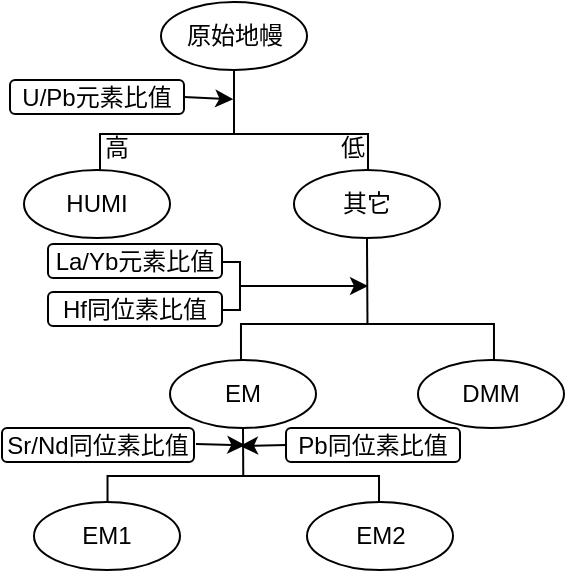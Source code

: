 <mxfile version="26.0.4">
  <diagram name="第 1 页" id="gjINg1IJyNRDuI-0agfB">
    <mxGraphModel dx="826" dy="456" grid="0" gridSize="10" guides="1" tooltips="1" connect="1" arrows="1" fold="1" page="1" pageScale="1" pageWidth="827" pageHeight="1169" math="0" shadow="0">
      <root>
        <mxCell id="0" />
        <mxCell id="1" parent="0" />
        <mxCell id="4MZeoHrBGx3ADns-Izul-1" value="U/Pb元素比值" style="rounded=1;whiteSpace=wrap;html=1;" vertex="1" parent="1">
          <mxGeometry x="163" y="107" width="87" height="17" as="geometry" />
        </mxCell>
        <mxCell id="4MZeoHrBGx3ADns-Izul-6" value="原始地幔" style="ellipse;whiteSpace=wrap;html=1;" vertex="1" parent="1">
          <mxGeometry x="238.5" y="68" width="73" height="34" as="geometry" />
        </mxCell>
        <mxCell id="4MZeoHrBGx3ADns-Izul-7" value="" style="endArrow=classic;html=1;rounded=0;exitX=1;exitY=0.5;exitDx=0;exitDy=0;entryX=0.157;entryY=0.508;entryDx=0;entryDy=0;entryPerimeter=0;" edge="1" parent="1" source="4MZeoHrBGx3ADns-Izul-1">
          <mxGeometry width="50" height="50" relative="1" as="geometry">
            <mxPoint x="235.99" y="83" as="sourcePoint" />
            <mxPoint x="274.662" y="116.618" as="targetPoint" />
          </mxGeometry>
        </mxCell>
        <mxCell id="4MZeoHrBGx3ADns-Izul-9" value="HUMI" style="ellipse;whiteSpace=wrap;html=1;" vertex="1" parent="1">
          <mxGeometry x="170" y="152" width="73" height="34" as="geometry" />
        </mxCell>
        <mxCell id="4MZeoHrBGx3ADns-Izul-10" value="其它" style="ellipse;whiteSpace=wrap;html=1;" vertex="1" parent="1">
          <mxGeometry x="304.99" y="152" width="73" height="34" as="geometry" />
        </mxCell>
        <mxCell id="4MZeoHrBGx3ADns-Izul-11" value="La/Yb元素比值" style="rounded=1;whiteSpace=wrap;html=1;" vertex="1" parent="1">
          <mxGeometry x="182" y="189" width="87" height="17" as="geometry" />
        </mxCell>
        <mxCell id="4MZeoHrBGx3ADns-Izul-13" value="" style="endArrow=classic;html=1;rounded=0;exitX=0;exitY=0.5;exitDx=0;exitDy=0;exitPerimeter=0;" edge="1" parent="1" source="4MZeoHrBGx3ADns-Izul-23">
          <mxGeometry width="50" height="50" relative="1" as="geometry">
            <mxPoint x="376.49" y="356" as="sourcePoint" />
            <mxPoint x="342" y="210" as="targetPoint" />
          </mxGeometry>
        </mxCell>
        <mxCell id="4MZeoHrBGx3ADns-Izul-16" value="高" style="text;html=1;align=center;verticalAlign=middle;resizable=0;points=[];autosize=1;strokeColor=none;fillColor=none;" vertex="1" parent="1">
          <mxGeometry x="201" y="128" width="30" height="26" as="geometry" />
        </mxCell>
        <mxCell id="4MZeoHrBGx3ADns-Izul-17" value="低" style="text;html=1;align=center;verticalAlign=middle;resizable=0;points=[];autosize=1;strokeColor=none;fillColor=none;" vertex="1" parent="1">
          <mxGeometry x="319" y="128" width="30" height="26" as="geometry" />
        </mxCell>
        <mxCell id="4MZeoHrBGx3ADns-Izul-18" value="&#xa;&lt;span style=&quot;color: rgba(0, 0, 0, 0); font-family: monospace; font-size: 0px; font-style: normal; font-variant-ligatures: normal; font-variant-caps: normal; font-weight: 400; letter-spacing: normal; orphans: 2; text-align: start; text-indent: 0px; text-transform: none; widows: 2; word-spacing: 0px; -webkit-text-stroke-width: 0px; white-space: nowrap; background-color: rgb(251, 251, 251); text-decoration-thickness: initial; text-decoration-style: initial; text-decoration-color: initial; display: inline !important; float: none;&quot;&gt;&amp;nbsp;&lt;/span&gt;&#xa;&#xa;" style="strokeWidth=1;html=1;shape=mxgraph.flowchart.annotation_1;align=left;pointerEvents=1;rotation=90;" vertex="1" parent="1">
          <mxGeometry x="332.74" y="174.75" width="18" height="126.5" as="geometry" />
        </mxCell>
        <mxCell id="4MZeoHrBGx3ADns-Izul-19" value="" style="strokeWidth=1;html=1;shape=mxgraph.flowchart.annotation_1;align=left;pointerEvents=1;rotation=90;" vertex="1" parent="1">
          <mxGeometry x="266" y="76" width="18" height="134" as="geometry" />
        </mxCell>
        <mxCell id="4MZeoHrBGx3ADns-Izul-20" value="&#xa;&lt;span style=&quot;color: rgba(0, 0, 0, 0); font-family: monospace; font-size: 0px; font-style: normal; font-variant-ligatures: normal; font-variant-caps: normal; font-weight: 400; letter-spacing: normal; orphans: 2; text-align: start; text-indent: 0px; text-transform: none; widows: 2; word-spacing: 0px; -webkit-text-stroke-width: 0px; white-space: nowrap; background-color: rgb(251, 251, 251); text-decoration-thickness: initial; text-decoration-style: initial; text-decoration-color: initial; display: inline !important; float: none;&quot;&gt;&amp;nbsp;&lt;/span&gt;&#xa;&#xa;" style="endArrow=none;html=1;rounded=0;entryX=0.5;entryY=1;entryDx=0;entryDy=0;exitX=0;exitY=0.5;exitDx=0;exitDy=0;exitPerimeter=0;" edge="1" parent="1" source="4MZeoHrBGx3ADns-Izul-19" target="4MZeoHrBGx3ADns-Izul-6">
          <mxGeometry width="50" height="50" relative="1" as="geometry">
            <mxPoint x="377" y="295" as="sourcePoint" />
            <mxPoint x="427" y="245" as="targetPoint" />
          </mxGeometry>
        </mxCell>
        <mxCell id="4MZeoHrBGx3ADns-Izul-21" value="" style="endArrow=none;html=1;rounded=0;entryX=0.5;entryY=1;entryDx=0;entryDy=0;exitX=0;exitY=0.5;exitDx=0;exitDy=0;exitPerimeter=0;" edge="1" parent="1" source="4MZeoHrBGx3ADns-Izul-18" target="4MZeoHrBGx3ADns-Izul-10">
          <mxGeometry width="50" height="50" relative="1" as="geometry">
            <mxPoint x="377" y="295" as="sourcePoint" />
            <mxPoint x="427" y="245" as="targetPoint" />
          </mxGeometry>
        </mxCell>
        <mxCell id="4MZeoHrBGx3ADns-Izul-22" value="Hf同位素比值" style="rounded=1;whiteSpace=wrap;html=1;" vertex="1" parent="1">
          <mxGeometry x="182" y="213" width="87" height="17" as="geometry" />
        </mxCell>
        <mxCell id="4MZeoHrBGx3ADns-Izul-23" value="&#xa;&lt;span style=&quot;color: rgba(0, 0, 0, 0); font-family: monospace; font-size: 0px; font-style: normal; font-variant-ligatures: normal; font-variant-caps: normal; font-weight: 400; letter-spacing: normal; orphans: 2; text-align: start; text-indent: 0px; text-transform: none; widows: 2; word-spacing: 0px; -webkit-text-stroke-width: 0px; white-space: nowrap; background-color: rgb(251, 251, 251); text-decoration-thickness: initial; text-decoration-style: initial; text-decoration-color: initial; display: inline !important; float: none;&quot;&gt;&amp;nbsp;&lt;/span&gt;&#xa;&#xa;" style="strokeWidth=1;html=1;shape=mxgraph.flowchart.annotation_1;align=left;pointerEvents=1;rotation=-180;" vertex="1" parent="1">
          <mxGeometry x="269" y="198" width="9" height="24" as="geometry" />
        </mxCell>
        <mxCell id="4MZeoHrBGx3ADns-Izul-24" value="EM" style="ellipse;whiteSpace=wrap;html=1;" vertex="1" parent="1">
          <mxGeometry x="243" y="247" width="73" height="34" as="geometry" />
        </mxCell>
        <mxCell id="4MZeoHrBGx3ADns-Izul-25" value="DMM" style="ellipse;whiteSpace=wrap;html=1;" vertex="1" parent="1">
          <mxGeometry x="367" y="247" width="73" height="34" as="geometry" />
        </mxCell>
        <mxCell id="4MZeoHrBGx3ADns-Izul-26" value="&#xa;&lt;span style=&quot;color: rgba(0, 0, 0, 0); font-family: monospace; font-size: 0px; font-style: normal; font-variant-ligatures: normal; font-variant-caps: normal; font-weight: 400; letter-spacing: normal; orphans: 2; text-align: start; text-indent: 0px; text-transform: none; widows: 2; word-spacing: 0px; -webkit-text-stroke-width: 0px; white-space: nowrap; background-color: rgb(251, 251, 251); text-decoration-thickness: initial; text-decoration-style: initial; text-decoration-color: initial; display: inline !important; float: none;&quot;&gt;&amp;nbsp;&lt;/span&gt;&#xa;&#xa;" style="strokeWidth=1;html=1;shape=mxgraph.flowchart.annotation_1;align=left;pointerEvents=1;rotation=90;" vertex="1" parent="1">
          <mxGeometry x="272.83" y="243.91" width="13.61" height="135.75" as="geometry" />
        </mxCell>
        <mxCell id="4MZeoHrBGx3ADns-Izul-27" value="" style="endArrow=none;html=1;rounded=0;entryX=0.5;entryY=1;entryDx=0;entryDy=0;exitX=0;exitY=0.5;exitDx=0;exitDy=0;exitPerimeter=0;" edge="1" parent="1" source="4MZeoHrBGx3ADns-Izul-26" target="4MZeoHrBGx3ADns-Izul-24">
          <mxGeometry width="50" height="50" relative="1" as="geometry">
            <mxPoint x="377" y="296" as="sourcePoint" />
            <mxPoint x="427" y="246" as="targetPoint" />
          </mxGeometry>
        </mxCell>
        <mxCell id="4MZeoHrBGx3ADns-Izul-28" value="Sr/Nd同位素比值" style="rounded=1;whiteSpace=wrap;html=1;" vertex="1" parent="1">
          <mxGeometry x="159" y="281" width="96" height="17" as="geometry" />
        </mxCell>
        <mxCell id="4MZeoHrBGx3ADns-Izul-29" value="&#xa;&lt;span style=&quot;color: rgba(0, 0, 0, 0); font-family: monospace; font-size: 0px; font-style: normal; font-variant-ligatures: normal; font-variant-caps: normal; font-weight: 400; letter-spacing: normal; orphans: 2; text-align: start; text-indent: 0px; text-transform: none; widows: 2; word-spacing: 0px; -webkit-text-stroke-width: 0px; white-space: nowrap; background-color: rgb(251, 251, 251); text-decoration-thickness: initial; text-decoration-style: initial; text-decoration-color: initial; display: inline !important; float: none;&quot;&gt;&amp;nbsp;&lt;/span&gt;&#xa;&#xa;" style="endArrow=classic;html=1;rounded=0;exitX=1;exitY=0.5;exitDx=0;exitDy=0;entryX=0.157;entryY=0.508;entryDx=0;entryDy=0;entryPerimeter=0;" edge="1" parent="1">
          <mxGeometry width="50" height="50" relative="1" as="geometry">
            <mxPoint x="256" y="289" as="sourcePoint" />
            <mxPoint x="280.662" y="289.618" as="targetPoint" />
          </mxGeometry>
        </mxCell>
        <mxCell id="4MZeoHrBGx3ADns-Izul-30" value="&#xa;&lt;span style=&quot;color: rgba(0, 0, 0, 0); font-family: monospace; font-size: 0px; font-style: normal; font-variant-ligatures: normal; font-variant-caps: normal; font-weight: 400; letter-spacing: normal; orphans: 2; text-align: start; text-indent: 0px; text-transform: none; widows: 2; word-spacing: 0px; -webkit-text-stroke-width: 0px; white-space: nowrap; background-color: rgb(251, 251, 251); text-decoration-thickness: initial; text-decoration-style: initial; text-decoration-color: initial; display: inline !important; float: none;&quot;&gt;&amp;nbsp;&lt;/span&gt;&#xa;&#xa;" style="endArrow=classic;html=1;rounded=0;exitX=0;exitY=0.5;exitDx=0;exitDy=0;" edge="1" parent="1" source="4MZeoHrBGx3ADns-Izul-31">
          <mxGeometry width="50" height="50" relative="1" as="geometry">
            <mxPoint x="261.78" y="331" as="sourcePoint" />
            <mxPoint x="278" y="290" as="targetPoint" />
          </mxGeometry>
        </mxCell>
        <mxCell id="4MZeoHrBGx3ADns-Izul-31" value="Pb同位素比值" style="rounded=1;whiteSpace=wrap;html=1;" vertex="1" parent="1">
          <mxGeometry x="301" y="281" width="87" height="17" as="geometry" />
        </mxCell>
        <mxCell id="4MZeoHrBGx3ADns-Izul-32" value="EM1" style="ellipse;whiteSpace=wrap;html=1;" vertex="1" parent="1">
          <mxGeometry x="175" y="318" width="73" height="34" as="geometry" />
        </mxCell>
        <mxCell id="4MZeoHrBGx3ADns-Izul-33" value="EM2" style="ellipse;whiteSpace=wrap;html=1;" vertex="1" parent="1">
          <mxGeometry x="311.5" y="318" width="73" height="34" as="geometry" />
        </mxCell>
      </root>
    </mxGraphModel>
  </diagram>
</mxfile>

